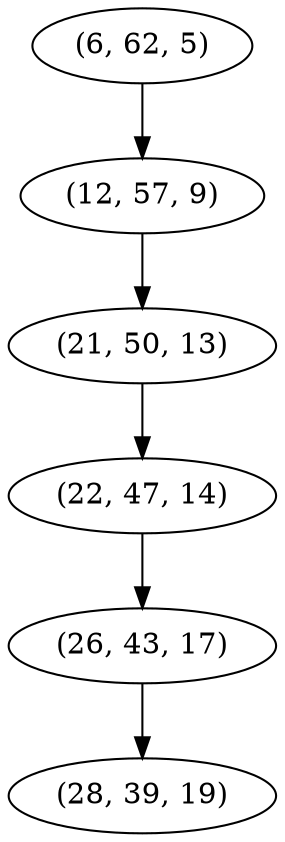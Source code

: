 digraph tree {
    "(6, 62, 5)";
    "(12, 57, 9)";
    "(21, 50, 13)";
    "(22, 47, 14)";
    "(26, 43, 17)";
    "(28, 39, 19)";
    "(6, 62, 5)" -> "(12, 57, 9)";
    "(12, 57, 9)" -> "(21, 50, 13)";
    "(21, 50, 13)" -> "(22, 47, 14)";
    "(22, 47, 14)" -> "(26, 43, 17)";
    "(26, 43, 17)" -> "(28, 39, 19)";
}
